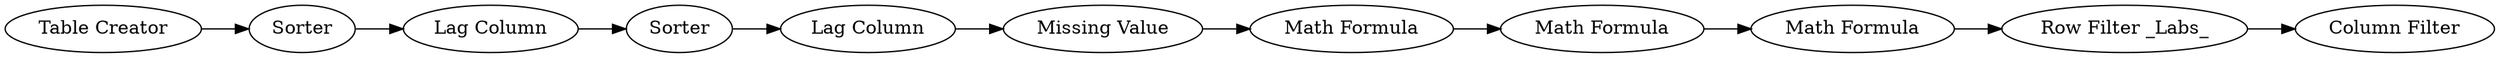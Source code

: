 digraph {
	9 -> 7
	5 -> 8
	4 -> 5
	10 -> 9
	8 -> 10
	7 -> 11
	13 -> 12
	3 -> 4
	11 -> 13
	1 -> 3
	5 [label=Sorter]
	13 [label="Row Filter _Labs_"]
	1 [label="Table Creator"]
	7 [label="Math Formula"]
	9 [label="Math Formula"]
	11 [label="Math Formula"]
	4 [label="Lag Column"]
	8 [label="Lag Column"]
	12 [label="Column Filter"]
	3 [label=Sorter]
	10 [label="Missing Value"]
	rankdir=LR
}
